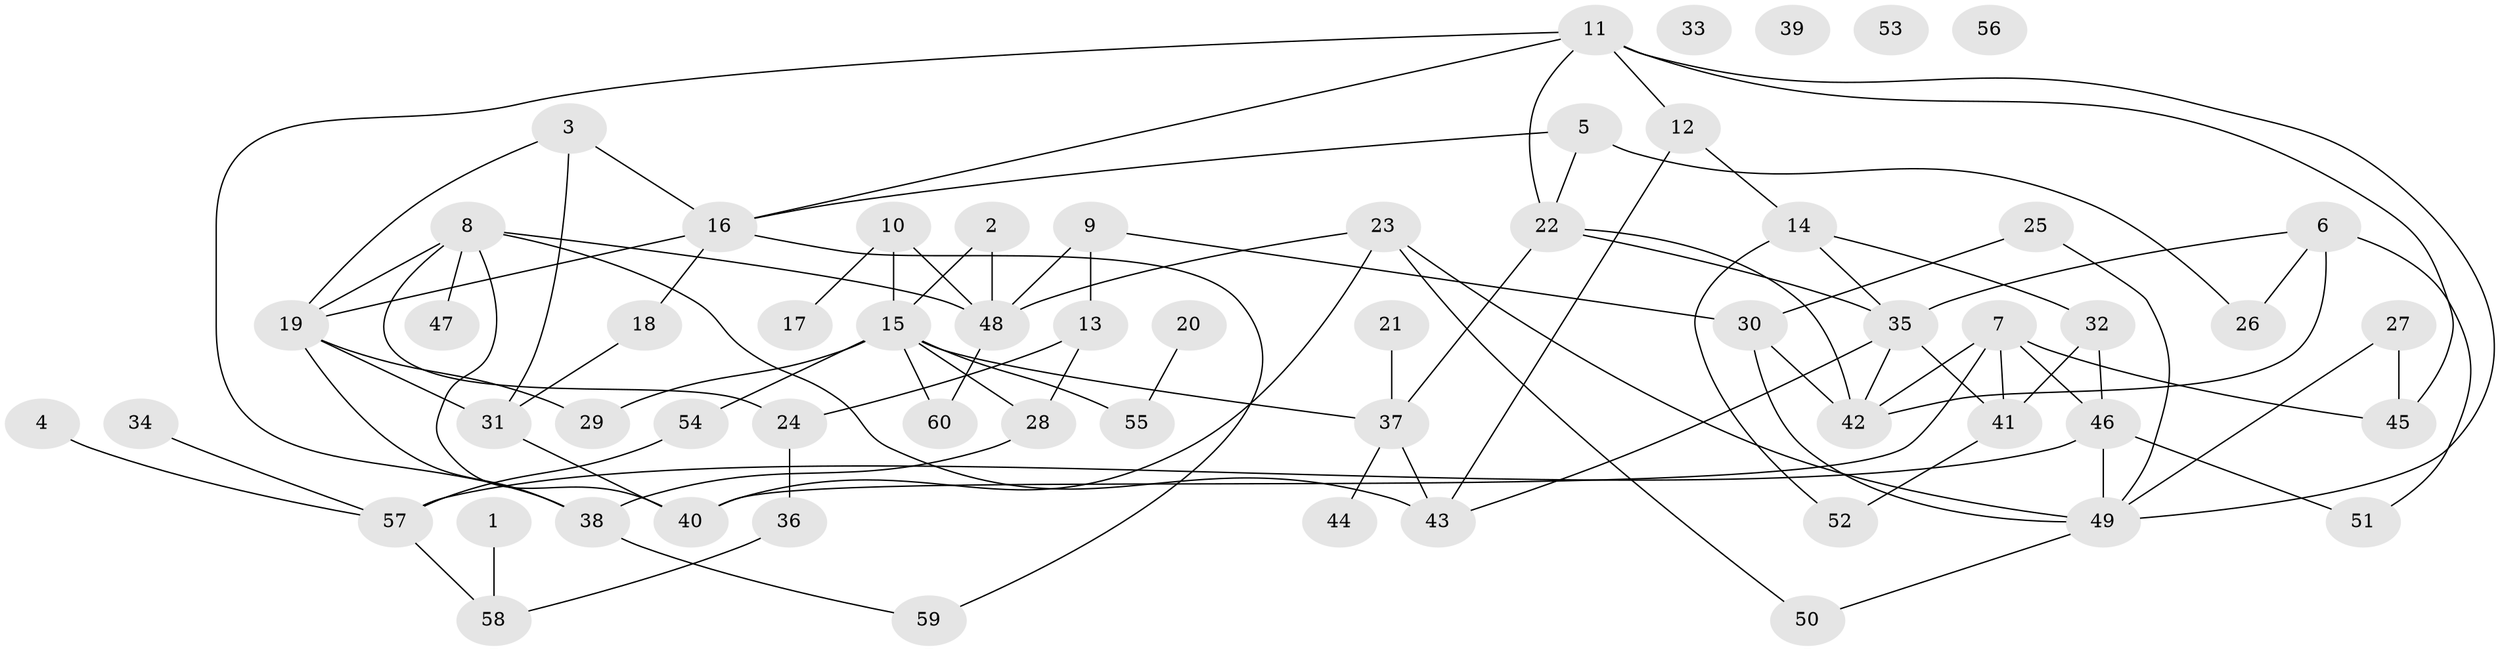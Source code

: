 // Generated by graph-tools (version 1.1) at 2025/39/03/09/25 04:39:30]
// undirected, 60 vertices, 93 edges
graph export_dot {
graph [start="1"]
  node [color=gray90,style=filled];
  1;
  2;
  3;
  4;
  5;
  6;
  7;
  8;
  9;
  10;
  11;
  12;
  13;
  14;
  15;
  16;
  17;
  18;
  19;
  20;
  21;
  22;
  23;
  24;
  25;
  26;
  27;
  28;
  29;
  30;
  31;
  32;
  33;
  34;
  35;
  36;
  37;
  38;
  39;
  40;
  41;
  42;
  43;
  44;
  45;
  46;
  47;
  48;
  49;
  50;
  51;
  52;
  53;
  54;
  55;
  56;
  57;
  58;
  59;
  60;
  1 -- 58;
  2 -- 15;
  2 -- 48;
  3 -- 16;
  3 -- 19;
  3 -- 31;
  4 -- 57;
  5 -- 16;
  5 -- 22;
  5 -- 26;
  6 -- 26;
  6 -- 35;
  6 -- 42;
  6 -- 51;
  7 -- 40;
  7 -- 41;
  7 -- 42;
  7 -- 45;
  7 -- 46;
  8 -- 19;
  8 -- 24;
  8 -- 40;
  8 -- 43;
  8 -- 47;
  8 -- 48;
  9 -- 13;
  9 -- 30;
  9 -- 48;
  10 -- 15;
  10 -- 17;
  10 -- 48;
  11 -- 12;
  11 -- 16;
  11 -- 22;
  11 -- 38;
  11 -- 45;
  11 -- 49;
  12 -- 14;
  12 -- 43;
  13 -- 24;
  13 -- 28;
  14 -- 32;
  14 -- 35;
  14 -- 52;
  15 -- 28;
  15 -- 29;
  15 -- 37;
  15 -- 54;
  15 -- 55;
  15 -- 60;
  16 -- 18;
  16 -- 19;
  16 -- 59;
  18 -- 31;
  19 -- 29;
  19 -- 31;
  19 -- 38;
  20 -- 55;
  21 -- 37;
  22 -- 35;
  22 -- 37;
  22 -- 42;
  23 -- 40;
  23 -- 48;
  23 -- 49;
  23 -- 50;
  24 -- 36;
  25 -- 30;
  25 -- 49;
  27 -- 45;
  27 -- 49;
  28 -- 38;
  30 -- 42;
  30 -- 49;
  31 -- 40;
  32 -- 41;
  32 -- 46;
  34 -- 57;
  35 -- 41;
  35 -- 42;
  35 -- 43;
  36 -- 58;
  37 -- 43;
  37 -- 44;
  38 -- 59;
  41 -- 52;
  46 -- 49;
  46 -- 51;
  46 -- 57;
  48 -- 60;
  49 -- 50;
  54 -- 57;
  57 -- 58;
}
